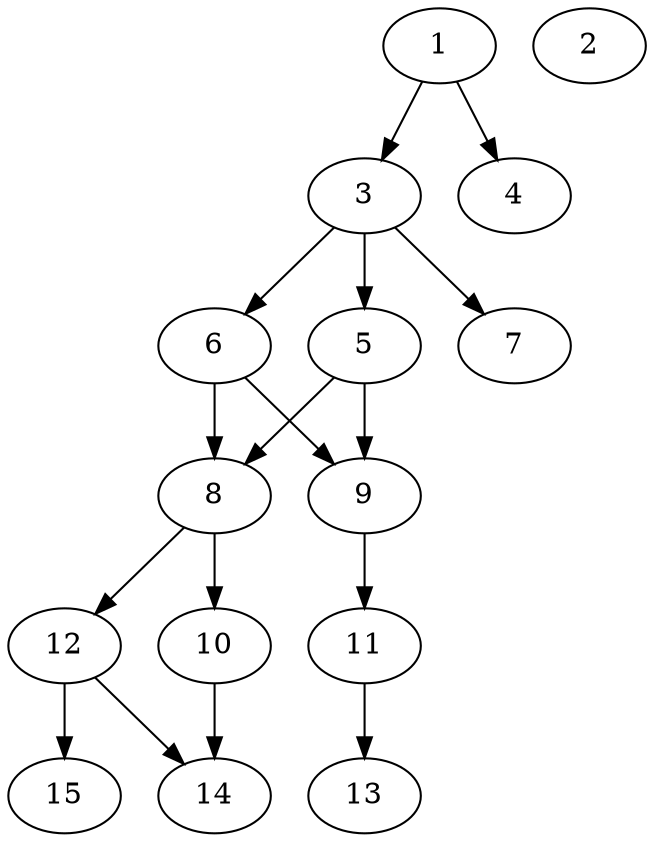 // DAG automatically generated by daggen at Thu Oct  3 13:59:26 2019
// ./daggen --dot -n 15 --ccr 0.4 --fat 0.5 --regular 0.7 --density 0.5 --mindata 5242880 --maxdata 52428800 
digraph G {
  1 [size="39989760", alpha="0.17", expect_size="15995904"] 
  1 -> 3 [size ="15995904"]
  1 -> 4 [size ="15995904"]
  2 [size="129733120", alpha="0.02", expect_size="51893248"] 
  3 [size="121712640", alpha="0.04", expect_size="48685056"] 
  3 -> 5 [size ="48685056"]
  3 -> 6 [size ="48685056"]
  3 -> 7 [size ="48685056"]
  4 [size="99118080", alpha="0.01", expect_size="39647232"] 
  5 [size="110059520", alpha="0.00", expect_size="44023808"] 
  5 -> 8 [size ="44023808"]
  5 -> 9 [size ="44023808"]
  6 [size="124085760", alpha="0.05", expect_size="49634304"] 
  6 -> 8 [size ="49634304"]
  6 -> 9 [size ="49634304"]
  7 [size="73640960", alpha="0.02", expect_size="29456384"] 
  8 [size="125363200", alpha="0.10", expect_size="50145280"] 
  8 -> 10 [size ="50145280"]
  8 -> 12 [size ="50145280"]
  9 [size="64092160", alpha="0.14", expect_size="25636864"] 
  9 -> 11 [size ="25636864"]
  10 [size="13685760", alpha="0.08", expect_size="5474304"] 
  10 -> 14 [size ="5474304"]
  11 [size="120171520", alpha="0.02", expect_size="48068608"] 
  11 -> 13 [size ="48068608"]
  12 [size="105226240", alpha="0.12", expect_size="42090496"] 
  12 -> 14 [size ="42090496"]
  12 -> 15 [size ="42090496"]
  13 [size="117301760", alpha="0.12", expect_size="46920704"] 
  14 [size="24076800", alpha="0.11", expect_size="9630720"] 
  15 [size="29946880", alpha="0.19", expect_size="11978752"] 
}
